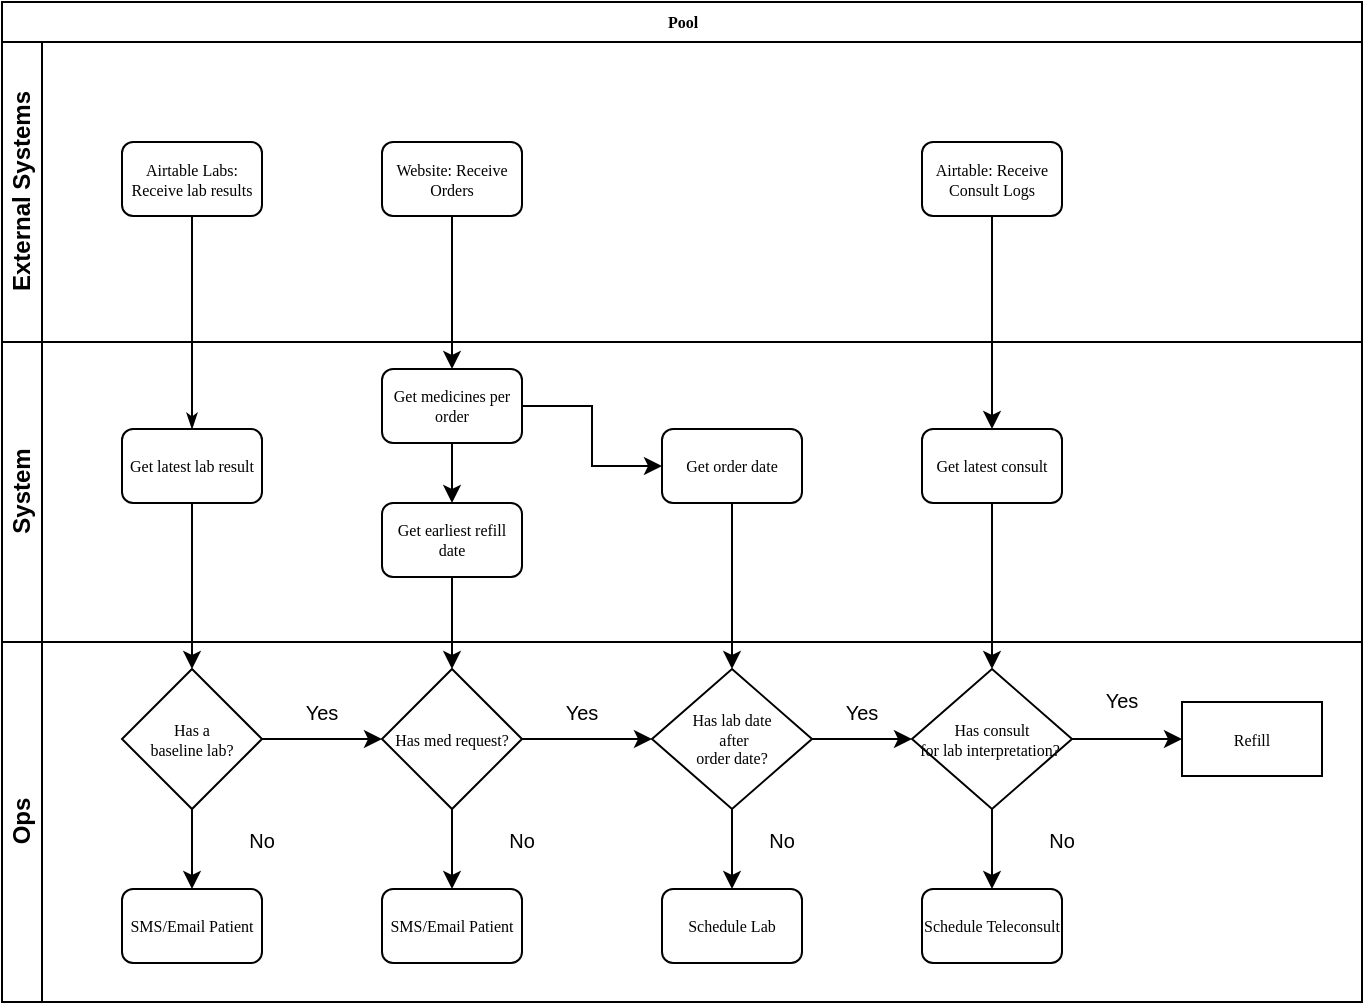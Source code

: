 <mxfile>
    <diagram id="22VY7LW0uNcEGpaONA8t" name="Page-1">
        <mxGraphModel dx="976" dy="797" grid="1" gridSize="10" guides="1" tooltips="1" connect="1" arrows="1" fold="1" page="1" pageScale="1" pageWidth="850" pageHeight="1100" math="0" shadow="0">
            <root>
                <mxCell id="0"/>
                <mxCell id="1" parent="0"/>
                <mxCell id="2" value="Pool" style="swimlane;html=1;childLayout=stackLayout;horizontal=1;startSize=20;horizontalStack=0;rounded=0;shadow=0;labelBackgroundColor=none;strokeWidth=1;fontFamily=Verdana;fontSize=8;align=center;" vertex="1" parent="1">
                    <mxGeometry x="40" y="40" width="680" height="500" as="geometry"/>
                </mxCell>
                <mxCell id="3" style="edgeStyle=orthogonalEdgeStyle;rounded=0;html=1;labelBackgroundColor=none;startArrow=none;startFill=0;startSize=5;endArrow=classicThin;endFill=1;endSize=5;jettySize=auto;orthogonalLoop=1;strokeWidth=1;fontFamily=Verdana;fontSize=8" edge="1" parent="2" source="11" target="15">
                    <mxGeometry relative="1" as="geometry"/>
                </mxCell>
                <mxCell id="4" style="edgeStyle=orthogonalEdgeStyle;rounded=0;orthogonalLoop=1;jettySize=auto;html=1;exitX=0.5;exitY=1;exitDx=0;exitDy=0;entryX=0.5;entryY=0;entryDx=0;entryDy=0;entryPerimeter=0;" edge="1" parent="2" source="15" target="24">
                    <mxGeometry relative="1" as="geometry"/>
                </mxCell>
                <mxCell id="5" style="edgeStyle=orthogonalEdgeStyle;rounded=0;orthogonalLoop=1;jettySize=auto;html=1;exitX=0.5;exitY=1;exitDx=0;exitDy=0;entryX=0.5;entryY=0;entryDx=0;entryDy=0;" edge="1" parent="2" source="12" target="18">
                    <mxGeometry relative="1" as="geometry"/>
                </mxCell>
                <mxCell id="6" style="edgeStyle=orthogonalEdgeStyle;rounded=0;orthogonalLoop=1;jettySize=auto;html=1;exitX=0.5;exitY=1;exitDx=0;exitDy=0;" edge="1" parent="2" source="19" target="26">
                    <mxGeometry relative="1" as="geometry"/>
                </mxCell>
                <mxCell id="7" style="edgeStyle=orthogonalEdgeStyle;rounded=0;orthogonalLoop=1;jettySize=auto;html=1;exitX=0.5;exitY=1;exitDx=0;exitDy=0;" edge="1" parent="2" source="13" target="21">
                    <mxGeometry relative="1" as="geometry"/>
                </mxCell>
                <mxCell id="8" style="edgeStyle=orthogonalEdgeStyle;rounded=0;orthogonalLoop=1;jettySize=auto;html=1;exitX=0.5;exitY=1;exitDx=0;exitDy=0;entryX=0.5;entryY=0;entryDx=0;entryDy=0;entryPerimeter=0;" edge="1" parent="2" source="21" target="31">
                    <mxGeometry relative="1" as="geometry"/>
                </mxCell>
                <mxCell id="9" style="edgeStyle=orthogonalEdgeStyle;rounded=0;orthogonalLoop=1;jettySize=auto;html=1;exitX=0.5;exitY=1;exitDx=0;exitDy=0;entryX=0.5;entryY=0;entryDx=0;entryDy=0;entryPerimeter=0;" edge="1" parent="2" source="20" target="28">
                    <mxGeometry relative="1" as="geometry"/>
                </mxCell>
                <mxCell id="10" value="External Systems" style="swimlane;html=1;startSize=20;horizontal=0;" vertex="1" parent="2">
                    <mxGeometry y="20" width="680" height="150" as="geometry"/>
                </mxCell>
                <mxCell id="11" value="Airtable Labs: Receive lab results" style="rounded=1;whiteSpace=wrap;html=1;shadow=0;labelBackgroundColor=none;strokeWidth=1;fontFamily=Verdana;fontSize=8;align=center;" vertex="1" parent="10">
                    <mxGeometry x="60" y="50.0" width="70" height="37" as="geometry"/>
                </mxCell>
                <mxCell id="12" value="Website: Receive Orders" style="rounded=1;whiteSpace=wrap;html=1;shadow=0;labelBackgroundColor=none;strokeWidth=1;fontFamily=Verdana;fontSize=8;align=center;" vertex="1" parent="10">
                    <mxGeometry x="190" y="50.0" width="70" height="37" as="geometry"/>
                </mxCell>
                <mxCell id="13" value="Airtable: Receive Consult Logs" style="rounded=1;whiteSpace=wrap;html=1;shadow=0;labelBackgroundColor=none;strokeWidth=1;fontFamily=Verdana;fontSize=8;align=center;" vertex="1" parent="10">
                    <mxGeometry x="460" y="50.0" width="70" height="37" as="geometry"/>
                </mxCell>
                <mxCell id="14" value="System" style="swimlane;html=1;startSize=20;horizontal=0;" vertex="1" parent="2">
                    <mxGeometry y="170" width="680" height="150" as="geometry"/>
                </mxCell>
                <mxCell id="15" value="Get latest lab result" style="rounded=1;whiteSpace=wrap;html=1;shadow=0;labelBackgroundColor=none;strokeWidth=1;fontFamily=Verdana;fontSize=8;align=center;" vertex="1" parent="14">
                    <mxGeometry x="60" y="43.5" width="70" height="37" as="geometry"/>
                </mxCell>
                <mxCell id="16" style="edgeStyle=orthogonalEdgeStyle;rounded=0;orthogonalLoop=1;jettySize=auto;html=1;exitX=0.5;exitY=1;exitDx=0;exitDy=0;entryX=0.5;entryY=0;entryDx=0;entryDy=0;" edge="1" parent="14" source="18" target="19">
                    <mxGeometry relative="1" as="geometry"/>
                </mxCell>
                <mxCell id="17" style="edgeStyle=orthogonalEdgeStyle;rounded=0;orthogonalLoop=1;jettySize=auto;html=1;exitX=1;exitY=0.5;exitDx=0;exitDy=0;entryX=0;entryY=0.5;entryDx=0;entryDy=0;" edge="1" parent="14" source="18" target="20">
                    <mxGeometry relative="1" as="geometry"/>
                </mxCell>
                <mxCell id="18" value="Get medicines per order" style="rounded=1;whiteSpace=wrap;html=1;shadow=0;labelBackgroundColor=none;strokeWidth=1;fontFamily=Verdana;fontSize=8;align=center;" vertex="1" parent="14">
                    <mxGeometry x="190" y="13.5" width="70" height="37" as="geometry"/>
                </mxCell>
                <mxCell id="19" value="Get earliest refill date" style="rounded=1;whiteSpace=wrap;html=1;shadow=0;labelBackgroundColor=none;strokeWidth=1;fontFamily=Verdana;fontSize=8;align=center;" vertex="1" parent="14">
                    <mxGeometry x="190" y="80.5" width="70" height="37" as="geometry"/>
                </mxCell>
                <mxCell id="20" value="Get order date" style="rounded=1;whiteSpace=wrap;html=1;shadow=0;labelBackgroundColor=none;strokeWidth=1;fontFamily=Verdana;fontSize=8;align=center;" vertex="1" parent="14">
                    <mxGeometry x="330" y="43.5" width="70" height="37" as="geometry"/>
                </mxCell>
                <mxCell id="21" value="Get latest consult" style="rounded=1;whiteSpace=wrap;html=1;shadow=0;labelBackgroundColor=none;strokeWidth=1;fontFamily=Verdana;fontSize=8;align=center;" vertex="1" parent="14">
                    <mxGeometry x="460" y="43.5" width="70" height="37" as="geometry"/>
                </mxCell>
                <mxCell id="22" value="Ops&lt;br&gt;" style="swimlane;html=1;startSize=20;horizontal=0;" vertex="1" parent="2">
                    <mxGeometry y="320" width="680" height="180" as="geometry"/>
                </mxCell>
                <mxCell id="23" style="edgeStyle=none;rounded=0;orthogonalLoop=1;jettySize=auto;html=1;exitX=0.5;exitY=1;exitDx=0;exitDy=0;exitPerimeter=0;entryX=0.5;entryY=0;entryDx=0;entryDy=0;" edge="1" parent="22" source="24" target="35">
                    <mxGeometry relative="1" as="geometry"/>
                </mxCell>
                <mxCell id="24" value="Has a &lt;br&gt;baseline lab?" style="strokeWidth=1;html=1;shape=mxgraph.flowchart.decision;whiteSpace=wrap;rounded=1;shadow=0;labelBackgroundColor=none;fontFamily=Verdana;fontSize=8;align=center;" vertex="1" parent="22">
                    <mxGeometry x="60" y="13.5" width="70" height="70" as="geometry"/>
                </mxCell>
                <mxCell id="25" style="edgeStyle=none;rounded=0;orthogonalLoop=1;jettySize=auto;html=1;exitX=0.5;exitY=1;exitDx=0;exitDy=0;exitPerimeter=0;entryX=0.5;entryY=0;entryDx=0;entryDy=0;" edge="1" parent="22" source="26" target="36">
                    <mxGeometry relative="1" as="geometry"/>
                </mxCell>
                <mxCell id="26" value="Has med request?" style="strokeWidth=1;html=1;shape=mxgraph.flowchart.decision;whiteSpace=wrap;rounded=1;shadow=0;labelBackgroundColor=none;fontFamily=Verdana;fontSize=8;align=center;" vertex="1" parent="22">
                    <mxGeometry x="190" y="13.5" width="70" height="70" as="geometry"/>
                </mxCell>
                <mxCell id="27" style="edgeStyle=none;rounded=0;orthogonalLoop=1;jettySize=auto;html=1;exitX=0.5;exitY=1;exitDx=0;exitDy=0;exitPerimeter=0;entryX=0.5;entryY=0;entryDx=0;entryDy=0;" edge="1" parent="22" source="28" target="37">
                    <mxGeometry relative="1" as="geometry"/>
                </mxCell>
                <mxCell id="28" value="Has lab date&lt;br&gt;&amp;nbsp;after &lt;br&gt;order date?" style="strokeWidth=1;html=1;shape=mxgraph.flowchart.decision;whiteSpace=wrap;rounded=1;shadow=0;labelBackgroundColor=none;fontFamily=Verdana;fontSize=8;align=center;" vertex="1" parent="22">
                    <mxGeometry x="325" y="13.5" width="80" height="70" as="geometry"/>
                </mxCell>
                <mxCell id="29" style="edgeStyle=none;rounded=0;orthogonalLoop=1;jettySize=auto;html=1;exitX=0.5;exitY=1;exitDx=0;exitDy=0;exitPerimeter=0;entryX=0.5;entryY=0;entryDx=0;entryDy=0;" edge="1" parent="22" source="31" target="38">
                    <mxGeometry relative="1" as="geometry"/>
                </mxCell>
                <mxCell id="30" style="edgeStyle=none;rounded=0;orthogonalLoop=1;jettySize=auto;html=1;exitX=1;exitY=0.5;exitDx=0;exitDy=0;exitPerimeter=0;entryX=0;entryY=0.5;entryDx=0;entryDy=0;" edge="1" parent="22" source="31" target="39">
                    <mxGeometry relative="1" as="geometry"/>
                </mxCell>
                <mxCell id="31" value="Has consult&lt;br&gt;for lab interpretation?&amp;nbsp;" style="strokeWidth=1;html=1;shape=mxgraph.flowchart.decision;whiteSpace=wrap;rounded=1;shadow=0;labelBackgroundColor=none;fontFamily=Verdana;fontSize=8;align=center;" vertex="1" parent="22">
                    <mxGeometry x="455" y="13.5" width="80" height="70" as="geometry"/>
                </mxCell>
                <mxCell id="32" style="edgeStyle=orthogonalEdgeStyle;rounded=0;orthogonalLoop=1;jettySize=auto;html=1;exitX=1;exitY=0.5;exitDx=0;exitDy=0;exitPerimeter=0;entryX=0;entryY=0.5;entryDx=0;entryDy=0;entryPerimeter=0;" edge="1" parent="22" source="24" target="26">
                    <mxGeometry relative="1" as="geometry"/>
                </mxCell>
                <mxCell id="33" style="edgeStyle=orthogonalEdgeStyle;rounded=0;orthogonalLoop=1;jettySize=auto;html=1;exitX=1;exitY=0.5;exitDx=0;exitDy=0;exitPerimeter=0;entryX=0;entryY=0.5;entryDx=0;entryDy=0;entryPerimeter=0;" edge="1" parent="22" source="26" target="28">
                    <mxGeometry relative="1" as="geometry"/>
                </mxCell>
                <mxCell id="34" style="edgeStyle=orthogonalEdgeStyle;rounded=0;orthogonalLoop=1;jettySize=auto;html=1;exitX=1;exitY=0.5;exitDx=0;exitDy=0;exitPerimeter=0;entryX=0;entryY=0.5;entryDx=0;entryDy=0;entryPerimeter=0;" edge="1" parent="22" source="28" target="31">
                    <mxGeometry relative="1" as="geometry"/>
                </mxCell>
                <mxCell id="35" value="SMS/Email Patient" style="rounded=1;whiteSpace=wrap;html=1;shadow=0;labelBackgroundColor=none;strokeWidth=1;fontFamily=Verdana;fontSize=8;align=center;" vertex="1" parent="22">
                    <mxGeometry x="60" y="123.5" width="70" height="37" as="geometry"/>
                </mxCell>
                <mxCell id="36" value="SMS/Email Patient" style="rounded=1;whiteSpace=wrap;html=1;shadow=0;labelBackgroundColor=none;strokeWidth=1;fontFamily=Verdana;fontSize=8;align=center;" vertex="1" parent="22">
                    <mxGeometry x="190" y="123.5" width="70" height="37" as="geometry"/>
                </mxCell>
                <mxCell id="37" value="Schedule Lab" style="rounded=1;whiteSpace=wrap;html=1;shadow=0;labelBackgroundColor=none;strokeWidth=1;fontFamily=Verdana;fontSize=8;align=center;" vertex="1" parent="22">
                    <mxGeometry x="330" y="123.5" width="70" height="37" as="geometry"/>
                </mxCell>
                <mxCell id="38" value="Schedule Teleconsult" style="rounded=1;whiteSpace=wrap;html=1;shadow=0;labelBackgroundColor=none;strokeWidth=1;fontFamily=Verdana;fontSize=8;align=center;" vertex="1" parent="22">
                    <mxGeometry x="460" y="123.5" width="70" height="37" as="geometry"/>
                </mxCell>
                <mxCell id="39" value="Refill" style="rounded=1;whiteSpace=wrap;html=1;shadow=0;labelBackgroundColor=none;strokeWidth=1;fontFamily=Verdana;fontSize=8;align=center;arcSize=0;" vertex="1" parent="22">
                    <mxGeometry x="590" y="30" width="70" height="37" as="geometry"/>
                </mxCell>
                <mxCell id="40" value="&lt;font style=&quot;font-size: 10px;&quot;&gt;Yes&lt;/font&gt;" style="text;html=1;strokeColor=none;fillColor=none;align=center;verticalAlign=middle;whiteSpace=wrap;rounded=0;" vertex="1" parent="22">
                    <mxGeometry x="130" y="20" width="60" height="30" as="geometry"/>
                </mxCell>
                <mxCell id="41" value="&lt;font style=&quot;font-size: 10px;&quot;&gt;Yes&lt;/font&gt;" style="text;html=1;strokeColor=none;fillColor=none;align=center;verticalAlign=middle;whiteSpace=wrap;rounded=0;" vertex="1" parent="22">
                    <mxGeometry x="260" y="20" width="60" height="30" as="geometry"/>
                </mxCell>
                <mxCell id="42" value="&lt;font style=&quot;font-size: 10px;&quot;&gt;Yes&lt;/font&gt;" style="text;html=1;strokeColor=none;fillColor=none;align=center;verticalAlign=middle;whiteSpace=wrap;rounded=0;" vertex="1" parent="22">
                    <mxGeometry x="400" y="20" width="60" height="30" as="geometry"/>
                </mxCell>
                <mxCell id="43" value="&lt;font style=&quot;font-size: 10px;&quot;&gt;No&lt;/font&gt;" style="text;html=1;strokeColor=none;fillColor=none;align=center;verticalAlign=middle;whiteSpace=wrap;rounded=0;" vertex="1" parent="22">
                    <mxGeometry x="100" y="83.5" width="60" height="30" as="geometry"/>
                </mxCell>
                <mxCell id="44" value="&lt;font style=&quot;font-size: 10px;&quot;&gt;No&lt;/font&gt;" style="text;html=1;strokeColor=none;fillColor=none;align=center;verticalAlign=middle;whiteSpace=wrap;rounded=0;" vertex="1" parent="22">
                    <mxGeometry x="230" y="83.5" width="60" height="30" as="geometry"/>
                </mxCell>
                <mxCell id="45" value="&lt;font style=&quot;font-size: 10px;&quot;&gt;No&lt;/font&gt;" style="text;html=1;strokeColor=none;fillColor=none;align=center;verticalAlign=middle;whiteSpace=wrap;rounded=0;" vertex="1" parent="22">
                    <mxGeometry x="360" y="83.5" width="60" height="30" as="geometry"/>
                </mxCell>
                <mxCell id="46" value="&lt;font style=&quot;font-size: 10px;&quot;&gt;No&lt;/font&gt;" style="text;html=1;strokeColor=none;fillColor=none;align=center;verticalAlign=middle;whiteSpace=wrap;rounded=0;" vertex="1" parent="22">
                    <mxGeometry x="500" y="83.5" width="60" height="30" as="geometry"/>
                </mxCell>
                <mxCell id="47" value="&lt;font style=&quot;font-size: 10px;&quot;&gt;Yes&lt;/font&gt;" style="text;html=1;strokeColor=none;fillColor=none;align=center;verticalAlign=middle;whiteSpace=wrap;rounded=0;" vertex="1" parent="22">
                    <mxGeometry x="530" y="13.5" width="60" height="30" as="geometry"/>
                </mxCell>
            </root>
        </mxGraphModel>
    </diagram>
</mxfile>
